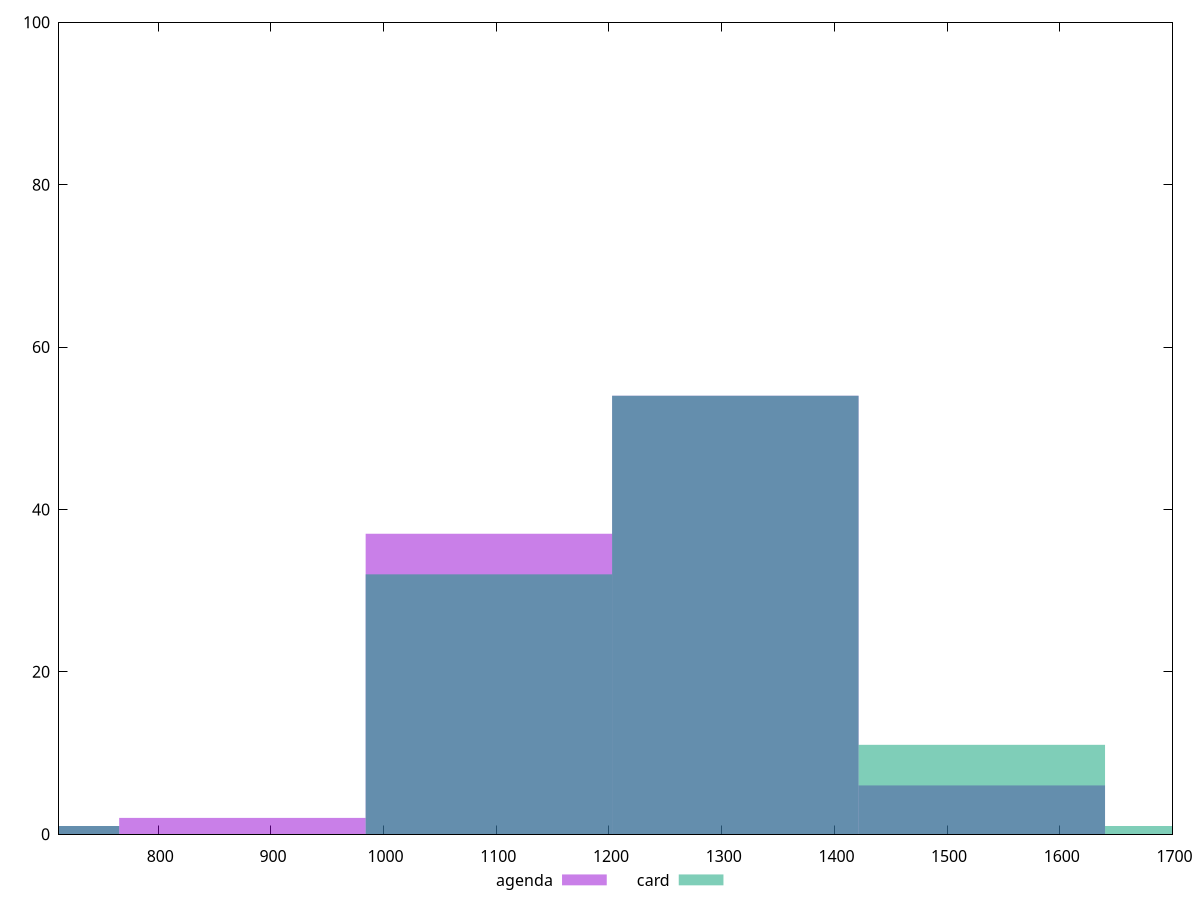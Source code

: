 reset

$agenda <<EOF
874.7394820485562 2
656.0546115364172 1
1093.4243525606953 37
1312.1092230728343 54
1530.7940935849733 6
EOF

$card <<EOF
656.0546115364172 1
1530.7940935849733 11
1312.1092230728343 54
1093.4243525606953 32
1749.4789640971123 1
EOF

set key outside below
set boxwidth 218.68487051213904
set xrange [712:1700]
set yrange [0:100]
set trange [0:100]
set style fill transparent solid 0.5 noborder
set terminal svg size 640, 500 enhanced background rgb 'white'
set output "reports/report_00027_2021-02-24T12-40-31.850Z/uses-rel-preload/comparison/histogram/1_vs_2.svg"

plot $agenda title "agenda" with boxes, \
     $card title "card" with boxes

reset
